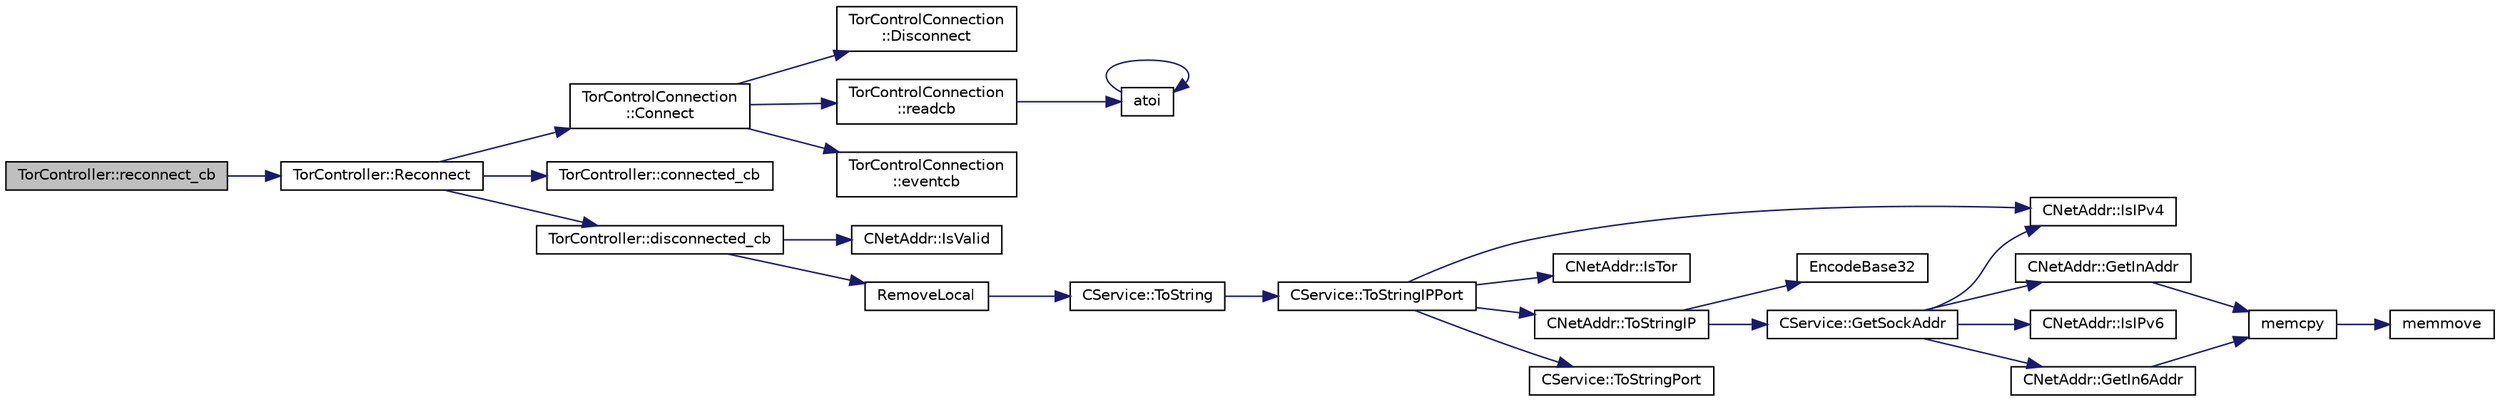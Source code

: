 digraph "TorController::reconnect_cb"
{
  edge [fontname="Helvetica",fontsize="10",labelfontname="Helvetica",labelfontsize="10"];
  node [fontname="Helvetica",fontsize="10",shape=record];
  rankdir="LR";
  Node78 [label="TorController::reconnect_cb",height=0.2,width=0.4,color="black", fillcolor="grey75", style="filled", fontcolor="black"];
  Node78 -> Node79 [color="midnightblue",fontsize="10",style="solid",fontname="Helvetica"];
  Node79 [label="TorController::Reconnect",height=0.2,width=0.4,color="black", fillcolor="white", style="filled",URL="$class_tor_controller.html#ae5d4304836fce79574ec540c5ada8269",tooltip="Reconnect, after getting disconnected. "];
  Node79 -> Node80 [color="midnightblue",fontsize="10",style="solid",fontname="Helvetica"];
  Node80 [label="TorControlConnection\l::Connect",height=0.2,width=0.4,color="black", fillcolor="white", style="filled",URL="$class_tor_control_connection.html#a36b6359caf9a304efe310b9b7141a939",tooltip="Connect to a Tor control port. "];
  Node80 -> Node81 [color="midnightblue",fontsize="10",style="solid",fontname="Helvetica"];
  Node81 [label="TorControlConnection\l::Disconnect",height=0.2,width=0.4,color="black", fillcolor="white", style="filled",URL="$class_tor_control_connection.html#addb42114063641eab12be2fc39b859d5",tooltip="Disconnect from Tor control port. "];
  Node80 -> Node82 [color="midnightblue",fontsize="10",style="solid",fontname="Helvetica"];
  Node82 [label="TorControlConnection\l::readcb",height=0.2,width=0.4,color="black", fillcolor="white", style="filled",URL="$class_tor_control_connection.html#a7d7e2393f19cb41c32223def3df769ea",tooltip="Libevent handlers: internal. "];
  Node82 -> Node83 [color="midnightblue",fontsize="10",style="solid",fontname="Helvetica"];
  Node83 [label="atoi",height=0.2,width=0.4,color="black", fillcolor="white", style="filled",URL="$utilstrencodings_8cpp.html#aa5ce96ec36f4413f820cec9c1831c070"];
  Node83 -> Node83 [color="midnightblue",fontsize="10",style="solid",fontname="Helvetica"];
  Node80 -> Node84 [color="midnightblue",fontsize="10",style="solid",fontname="Helvetica"];
  Node84 [label="TorControlConnection\l::eventcb",height=0.2,width=0.4,color="black", fillcolor="white", style="filled",URL="$class_tor_control_connection.html#a8b22b26822247f8be7d739e14a045e98"];
  Node79 -> Node85 [color="midnightblue",fontsize="10",style="solid",fontname="Helvetica"];
  Node85 [label="TorController::connected_cb",height=0.2,width=0.4,color="black", fillcolor="white", style="filled",URL="$class_tor_controller.html#a59d56a1525a08235b07dd9eadbae0d1f",tooltip="Callback after successful connection. "];
  Node79 -> Node86 [color="midnightblue",fontsize="10",style="solid",fontname="Helvetica"];
  Node86 [label="TorController::disconnected_cb",height=0.2,width=0.4,color="black", fillcolor="white", style="filled",URL="$class_tor_controller.html#a81392f33f0c7e069762668ec3a757075",tooltip="Callback after connection lost or failed connection attempt. "];
  Node86 -> Node87 [color="midnightblue",fontsize="10",style="solid",fontname="Helvetica"];
  Node87 [label="CNetAddr::IsValid",height=0.2,width=0.4,color="black", fillcolor="white", style="filled",URL="$class_c_net_addr.html#a6fe20b8da9701ca5dc2af078e2e8ac25"];
  Node86 -> Node88 [color="midnightblue",fontsize="10",style="solid",fontname="Helvetica"];
  Node88 [label="RemoveLocal",height=0.2,width=0.4,color="black", fillcolor="white", style="filled",URL="$net_8cpp.html#a040c40f60af5f50a128fc1aac4cb5ebd"];
  Node88 -> Node89 [color="midnightblue",fontsize="10",style="solid",fontname="Helvetica"];
  Node89 [label="CService::ToString",height=0.2,width=0.4,color="black", fillcolor="white", style="filled",URL="$class_c_service.html#a225473158bc07c87a6a862160d73cfea"];
  Node89 -> Node90 [color="midnightblue",fontsize="10",style="solid",fontname="Helvetica"];
  Node90 [label="CService::ToStringIPPort",height=0.2,width=0.4,color="black", fillcolor="white", style="filled",URL="$class_c_service.html#a224204c838b12eeb49ca7eabe6f75004"];
  Node90 -> Node91 [color="midnightblue",fontsize="10",style="solid",fontname="Helvetica"];
  Node91 [label="CNetAddr::IsIPv4",height=0.2,width=0.4,color="black", fillcolor="white", style="filled",URL="$class_c_net_addr.html#a7021b79e9a33c342b68db09dbb6c2293"];
  Node90 -> Node92 [color="midnightblue",fontsize="10",style="solid",fontname="Helvetica"];
  Node92 [label="CNetAddr::IsTor",height=0.2,width=0.4,color="black", fillcolor="white", style="filled",URL="$class_c_net_addr.html#a4db37b4997ff3b8c57959f2aa915a9a3"];
  Node90 -> Node93 [color="midnightblue",fontsize="10",style="solid",fontname="Helvetica"];
  Node93 [label="CNetAddr::ToStringIP",height=0.2,width=0.4,color="black", fillcolor="white", style="filled",URL="$class_c_net_addr.html#a0c8d9b5ed3824546ff4dccca3b28b073"];
  Node93 -> Node94 [color="midnightblue",fontsize="10",style="solid",fontname="Helvetica"];
  Node94 [label="EncodeBase32",height=0.2,width=0.4,color="black", fillcolor="white", style="filled",URL="$utilstrencodings_8cpp.html#a71aa75e646de8a10971f887bc71d9a75"];
  Node93 -> Node95 [color="midnightblue",fontsize="10",style="solid",fontname="Helvetica"];
  Node95 [label="CService::GetSockAddr",height=0.2,width=0.4,color="black", fillcolor="white", style="filled",URL="$class_c_service.html#ac4c6d655fab3af40937f0b0c65581745"];
  Node95 -> Node91 [color="midnightblue",fontsize="10",style="solid",fontname="Helvetica"];
  Node95 -> Node96 [color="midnightblue",fontsize="10",style="solid",fontname="Helvetica"];
  Node96 [label="CNetAddr::GetInAddr",height=0.2,width=0.4,color="black", fillcolor="white", style="filled",URL="$class_c_net_addr.html#a4f73432c55d4acb6b9e4c54833eefea6"];
  Node96 -> Node97 [color="midnightblue",fontsize="10",style="solid",fontname="Helvetica"];
  Node97 [label="memcpy",height=0.2,width=0.4,color="black", fillcolor="white", style="filled",URL="$glibc__compat_8cpp.html#a0f46826ab0466591e136db24394923cf"];
  Node97 -> Node98 [color="midnightblue",fontsize="10",style="solid",fontname="Helvetica"];
  Node98 [label="memmove",height=0.2,width=0.4,color="black", fillcolor="white", style="filled",URL="$glibc__compat_8cpp.html#a9778d49e9029dd75bc53ecbbf9f5e9a1"];
  Node95 -> Node99 [color="midnightblue",fontsize="10",style="solid",fontname="Helvetica"];
  Node99 [label="CNetAddr::IsIPv6",height=0.2,width=0.4,color="black", fillcolor="white", style="filled",URL="$class_c_net_addr.html#aad5f7a372c56ccf4d773f728b6b46e18"];
  Node95 -> Node100 [color="midnightblue",fontsize="10",style="solid",fontname="Helvetica"];
  Node100 [label="CNetAddr::GetIn6Addr",height=0.2,width=0.4,color="black", fillcolor="white", style="filled",URL="$class_c_net_addr.html#a3616012f94b27148e5b8e27d943d4884"];
  Node100 -> Node97 [color="midnightblue",fontsize="10",style="solid",fontname="Helvetica"];
  Node90 -> Node101 [color="midnightblue",fontsize="10",style="solid",fontname="Helvetica"];
  Node101 [label="CService::ToStringPort",height=0.2,width=0.4,color="black", fillcolor="white", style="filled",URL="$class_c_service.html#a95d6f24b6a613fca24734ba4e38ef3dc"];
}

